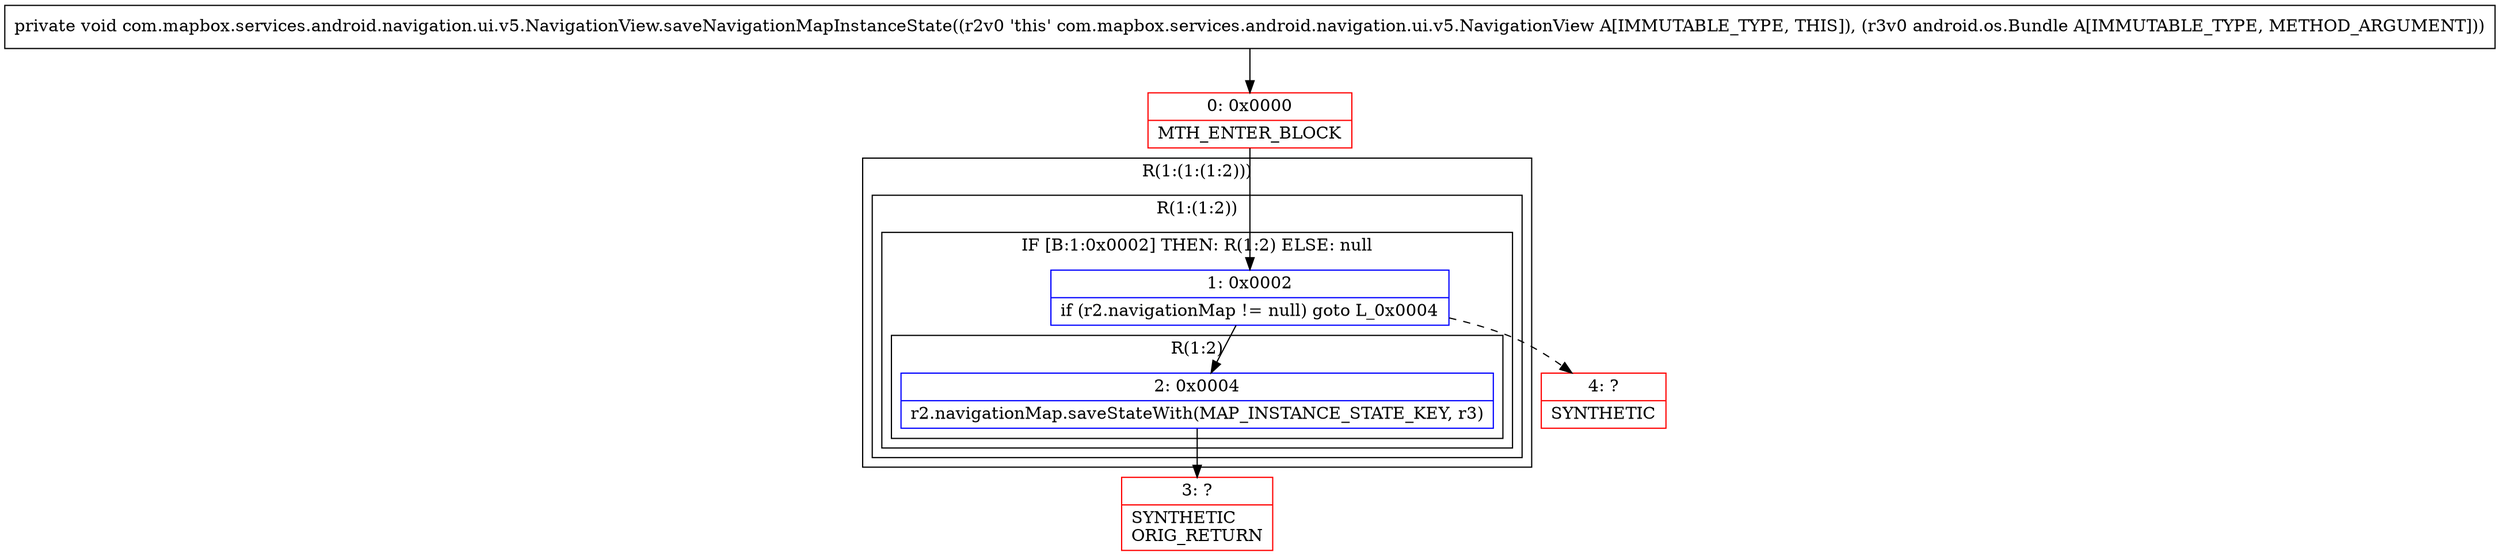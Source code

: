 digraph "CFG forcom.mapbox.services.android.navigation.ui.v5.NavigationView.saveNavigationMapInstanceState(Landroid\/os\/Bundle;)V" {
subgraph cluster_Region_1135364435 {
label = "R(1:(1:(1:2)))";
node [shape=record,color=blue];
subgraph cluster_Region_298319825 {
label = "R(1:(1:2))";
node [shape=record,color=blue];
subgraph cluster_IfRegion_1427395863 {
label = "IF [B:1:0x0002] THEN: R(1:2) ELSE: null";
node [shape=record,color=blue];
Node_1 [shape=record,label="{1\:\ 0x0002|if (r2.navigationMap != null) goto L_0x0004\l}"];
subgraph cluster_Region_98563046 {
label = "R(1:2)";
node [shape=record,color=blue];
Node_2 [shape=record,label="{2\:\ 0x0004|r2.navigationMap.saveStateWith(MAP_INSTANCE_STATE_KEY, r3)\l}"];
}
}
}
}
Node_0 [shape=record,color=red,label="{0\:\ 0x0000|MTH_ENTER_BLOCK\l}"];
Node_3 [shape=record,color=red,label="{3\:\ ?|SYNTHETIC\lORIG_RETURN\l}"];
Node_4 [shape=record,color=red,label="{4\:\ ?|SYNTHETIC\l}"];
MethodNode[shape=record,label="{private void com.mapbox.services.android.navigation.ui.v5.NavigationView.saveNavigationMapInstanceState((r2v0 'this' com.mapbox.services.android.navigation.ui.v5.NavigationView A[IMMUTABLE_TYPE, THIS]), (r3v0 android.os.Bundle A[IMMUTABLE_TYPE, METHOD_ARGUMENT])) }"];
MethodNode -> Node_0;
Node_1 -> Node_2;
Node_1 -> Node_4[style=dashed];
Node_2 -> Node_3;
Node_0 -> Node_1;
}

